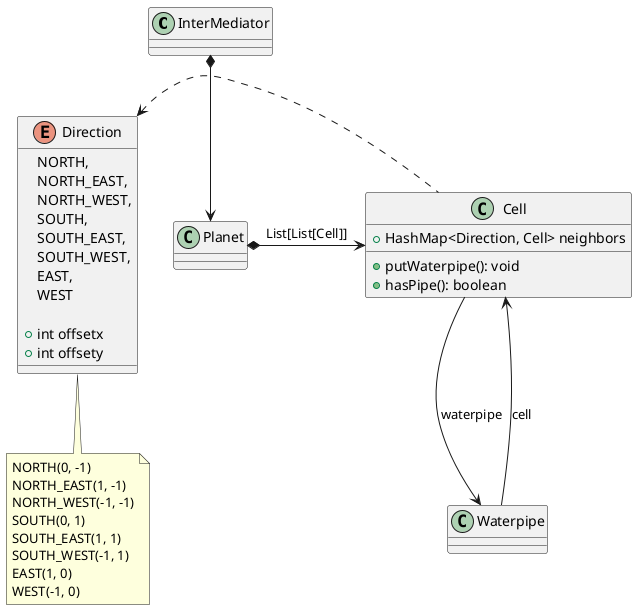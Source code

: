 @startuml
'https://plantuml.com/class-diagram

class InterMediator
class Planet
class Cell {
    + HashMap<Direction, Cell> neighbors
    + putWaterpipe(): void
    + hasPipe(): boolean
}

class Waterpipe


enum Direction {
    NORTH,
    NORTH_EAST,
    NORTH_WEST,
    SOUTH,
    SOUTH_EAST,
    SOUTH_WEST,
    EAST,
    WEST

    + int offsetx
    + int offsety
}
note bottom of Direction
    NORTH(0, -1)
    NORTH_EAST(1, -1)
    NORTH_WEST(-1, -1)
    SOUTH(0, 1)
    SOUTH_EAST(1, 1)
    SOUTH_WEST(-1, 1)
    EAST(1, 0)
    WEST(-1, 0)
end note

Direction <. Cell

InterMediator *--> Planet
Waterpipe --> Cell : cell
Cell --> Waterpipe : waterpipe
Planet *-> Cell : List[List[Cell]]


@enduml